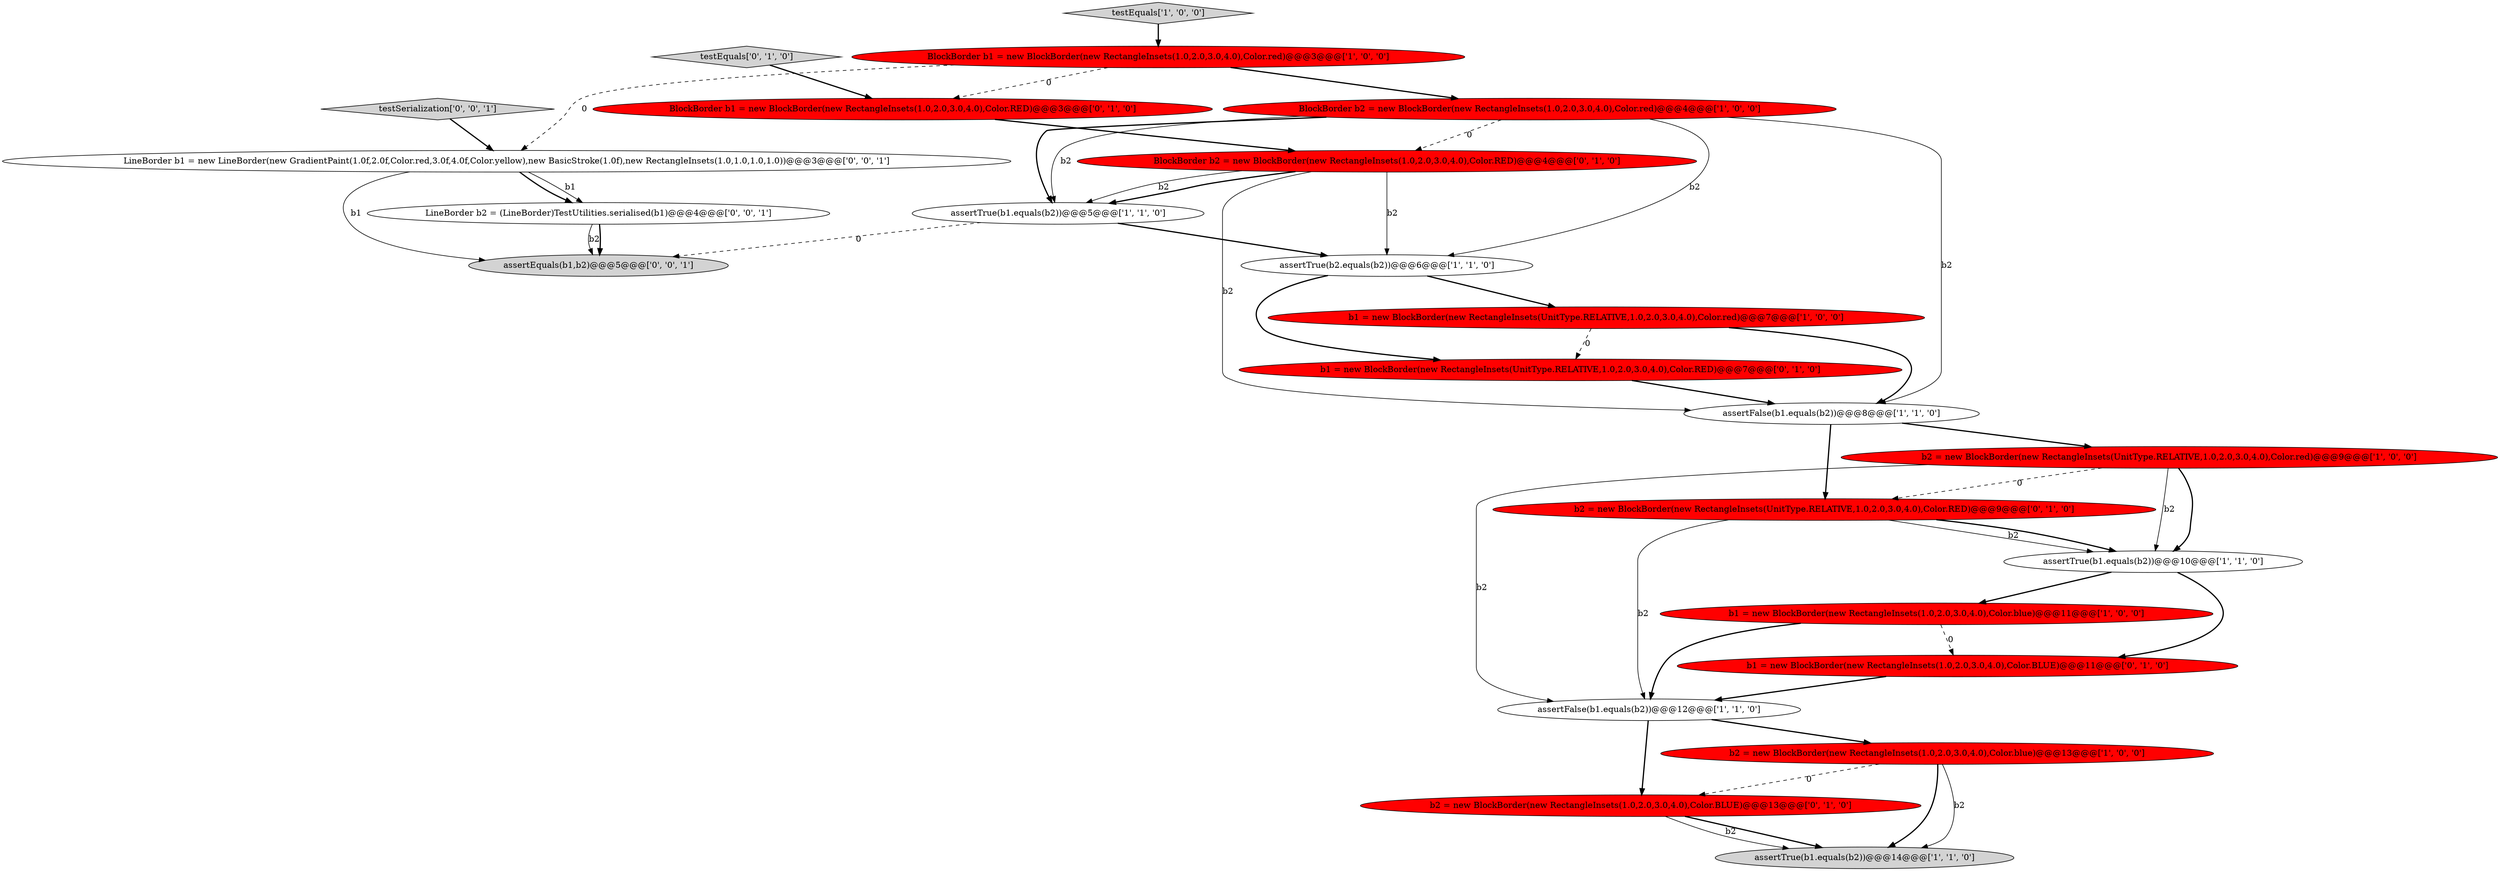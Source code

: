 digraph {
14 [style = filled, label = "b1 = new BlockBorder(new RectangleInsets(UnitType.RELATIVE,1.0,2.0,3.0,4.0),Color.RED)@@@7@@@['0', '1', '0']", fillcolor = red, shape = ellipse image = "AAA1AAABBB2BBB"];
1 [style = filled, label = "b1 = new BlockBorder(new RectangleInsets(1.0,2.0,3.0,4.0),Color.blue)@@@11@@@['1', '0', '0']", fillcolor = red, shape = ellipse image = "AAA1AAABBB1BBB"];
23 [style = filled, label = "testSerialization['0', '0', '1']", fillcolor = lightgray, shape = diamond image = "AAA0AAABBB3BBB"];
3 [style = filled, label = "b2 = new BlockBorder(new RectangleInsets(UnitType.RELATIVE,1.0,2.0,3.0,4.0),Color.red)@@@9@@@['1', '0', '0']", fillcolor = red, shape = ellipse image = "AAA1AAABBB1BBB"];
22 [style = filled, label = "assertEquals(b1,b2)@@@5@@@['0', '0', '1']", fillcolor = lightgray, shape = ellipse image = "AAA0AAABBB3BBB"];
9 [style = filled, label = "assertTrue(b1.equals(b2))@@@10@@@['1', '1', '0']", fillcolor = white, shape = ellipse image = "AAA0AAABBB1BBB"];
18 [style = filled, label = "b2 = new BlockBorder(new RectangleInsets(1.0,2.0,3.0,4.0),Color.BLUE)@@@13@@@['0', '1', '0']", fillcolor = red, shape = ellipse image = "AAA1AAABBB2BBB"];
8 [style = filled, label = "assertFalse(b1.equals(b2))@@@8@@@['1', '1', '0']", fillcolor = white, shape = ellipse image = "AAA0AAABBB1BBB"];
6 [style = filled, label = "b1 = new BlockBorder(new RectangleInsets(UnitType.RELATIVE,1.0,2.0,3.0,4.0),Color.red)@@@7@@@['1', '0', '0']", fillcolor = red, shape = ellipse image = "AAA1AAABBB1BBB"];
12 [style = filled, label = "assertFalse(b1.equals(b2))@@@12@@@['1', '1', '0']", fillcolor = white, shape = ellipse image = "AAA0AAABBB1BBB"];
13 [style = filled, label = "b2 = new BlockBorder(new RectangleInsets(UnitType.RELATIVE,1.0,2.0,3.0,4.0),Color.RED)@@@9@@@['0', '1', '0']", fillcolor = red, shape = ellipse image = "AAA1AAABBB2BBB"];
16 [style = filled, label = "BlockBorder b1 = new BlockBorder(new RectangleInsets(1.0,2.0,3.0,4.0),Color.RED)@@@3@@@['0', '1', '0']", fillcolor = red, shape = ellipse image = "AAA1AAABBB2BBB"];
11 [style = filled, label = "assertTrue(b1.equals(b2))@@@14@@@['1', '1', '0']", fillcolor = lightgray, shape = ellipse image = "AAA0AAABBB1BBB"];
0 [style = filled, label = "BlockBorder b1 = new BlockBorder(new RectangleInsets(1.0,2.0,3.0,4.0),Color.red)@@@3@@@['1', '0', '0']", fillcolor = red, shape = ellipse image = "AAA1AAABBB1BBB"];
7 [style = filled, label = "BlockBorder b2 = new BlockBorder(new RectangleInsets(1.0,2.0,3.0,4.0),Color.red)@@@4@@@['1', '0', '0']", fillcolor = red, shape = ellipse image = "AAA1AAABBB1BBB"];
2 [style = filled, label = "assertTrue(b1.equals(b2))@@@5@@@['1', '1', '0']", fillcolor = white, shape = ellipse image = "AAA0AAABBB1BBB"];
4 [style = filled, label = "testEquals['1', '0', '0']", fillcolor = lightgray, shape = diamond image = "AAA0AAABBB1BBB"];
10 [style = filled, label = "b2 = new BlockBorder(new RectangleInsets(1.0,2.0,3.0,4.0),Color.blue)@@@13@@@['1', '0', '0']", fillcolor = red, shape = ellipse image = "AAA1AAABBB1BBB"];
21 [style = filled, label = "LineBorder b1 = new LineBorder(new GradientPaint(1.0f,2.0f,Color.red,3.0f,4.0f,Color.yellow),new BasicStroke(1.0f),new RectangleInsets(1.0,1.0,1.0,1.0))@@@3@@@['0', '0', '1']", fillcolor = white, shape = ellipse image = "AAA0AAABBB3BBB"];
15 [style = filled, label = "testEquals['0', '1', '0']", fillcolor = lightgray, shape = diamond image = "AAA0AAABBB2BBB"];
19 [style = filled, label = "b1 = new BlockBorder(new RectangleInsets(1.0,2.0,3.0,4.0),Color.BLUE)@@@11@@@['0', '1', '0']", fillcolor = red, shape = ellipse image = "AAA1AAABBB2BBB"];
20 [style = filled, label = "LineBorder b2 = (LineBorder)TestUtilities.serialised(b1)@@@4@@@['0', '0', '1']", fillcolor = white, shape = ellipse image = "AAA0AAABBB3BBB"];
5 [style = filled, label = "assertTrue(b2.equals(b2))@@@6@@@['1', '1', '0']", fillcolor = white, shape = ellipse image = "AAA0AAABBB1BBB"];
17 [style = filled, label = "BlockBorder b2 = new BlockBorder(new RectangleInsets(1.0,2.0,3.0,4.0),Color.RED)@@@4@@@['0', '1', '0']", fillcolor = red, shape = ellipse image = "AAA1AAABBB2BBB"];
20->22 [style = solid, label="b2"];
10->11 [style = solid, label="b2"];
3->12 [style = solid, label="b2"];
19->12 [style = bold, label=""];
13->12 [style = solid, label="b2"];
21->22 [style = solid, label="b1"];
7->17 [style = dashed, label="0"];
18->11 [style = bold, label=""];
8->3 [style = bold, label=""];
0->16 [style = dashed, label="0"];
1->19 [style = dashed, label="0"];
17->8 [style = solid, label="b2"];
17->2 [style = solid, label="b2"];
13->9 [style = solid, label="b2"];
16->17 [style = bold, label=""];
5->14 [style = bold, label=""];
6->14 [style = dashed, label="0"];
15->16 [style = bold, label=""];
3->13 [style = dashed, label="0"];
7->8 [style = solid, label="b2"];
4->0 [style = bold, label=""];
20->22 [style = bold, label=""];
0->7 [style = bold, label=""];
3->9 [style = bold, label=""];
3->9 [style = solid, label="b2"];
7->5 [style = solid, label="b2"];
12->10 [style = bold, label=""];
21->20 [style = bold, label=""];
5->6 [style = bold, label=""];
17->2 [style = bold, label=""];
23->21 [style = bold, label=""];
18->11 [style = solid, label="b2"];
0->21 [style = dashed, label="0"];
7->2 [style = bold, label=""];
7->2 [style = solid, label="b2"];
6->8 [style = bold, label=""];
12->18 [style = bold, label=""];
1->12 [style = bold, label=""];
9->19 [style = bold, label=""];
14->8 [style = bold, label=""];
13->9 [style = bold, label=""];
9->1 [style = bold, label=""];
17->5 [style = solid, label="b2"];
2->22 [style = dashed, label="0"];
10->18 [style = dashed, label="0"];
21->20 [style = solid, label="b1"];
8->13 [style = bold, label=""];
2->5 [style = bold, label=""];
10->11 [style = bold, label=""];
}
